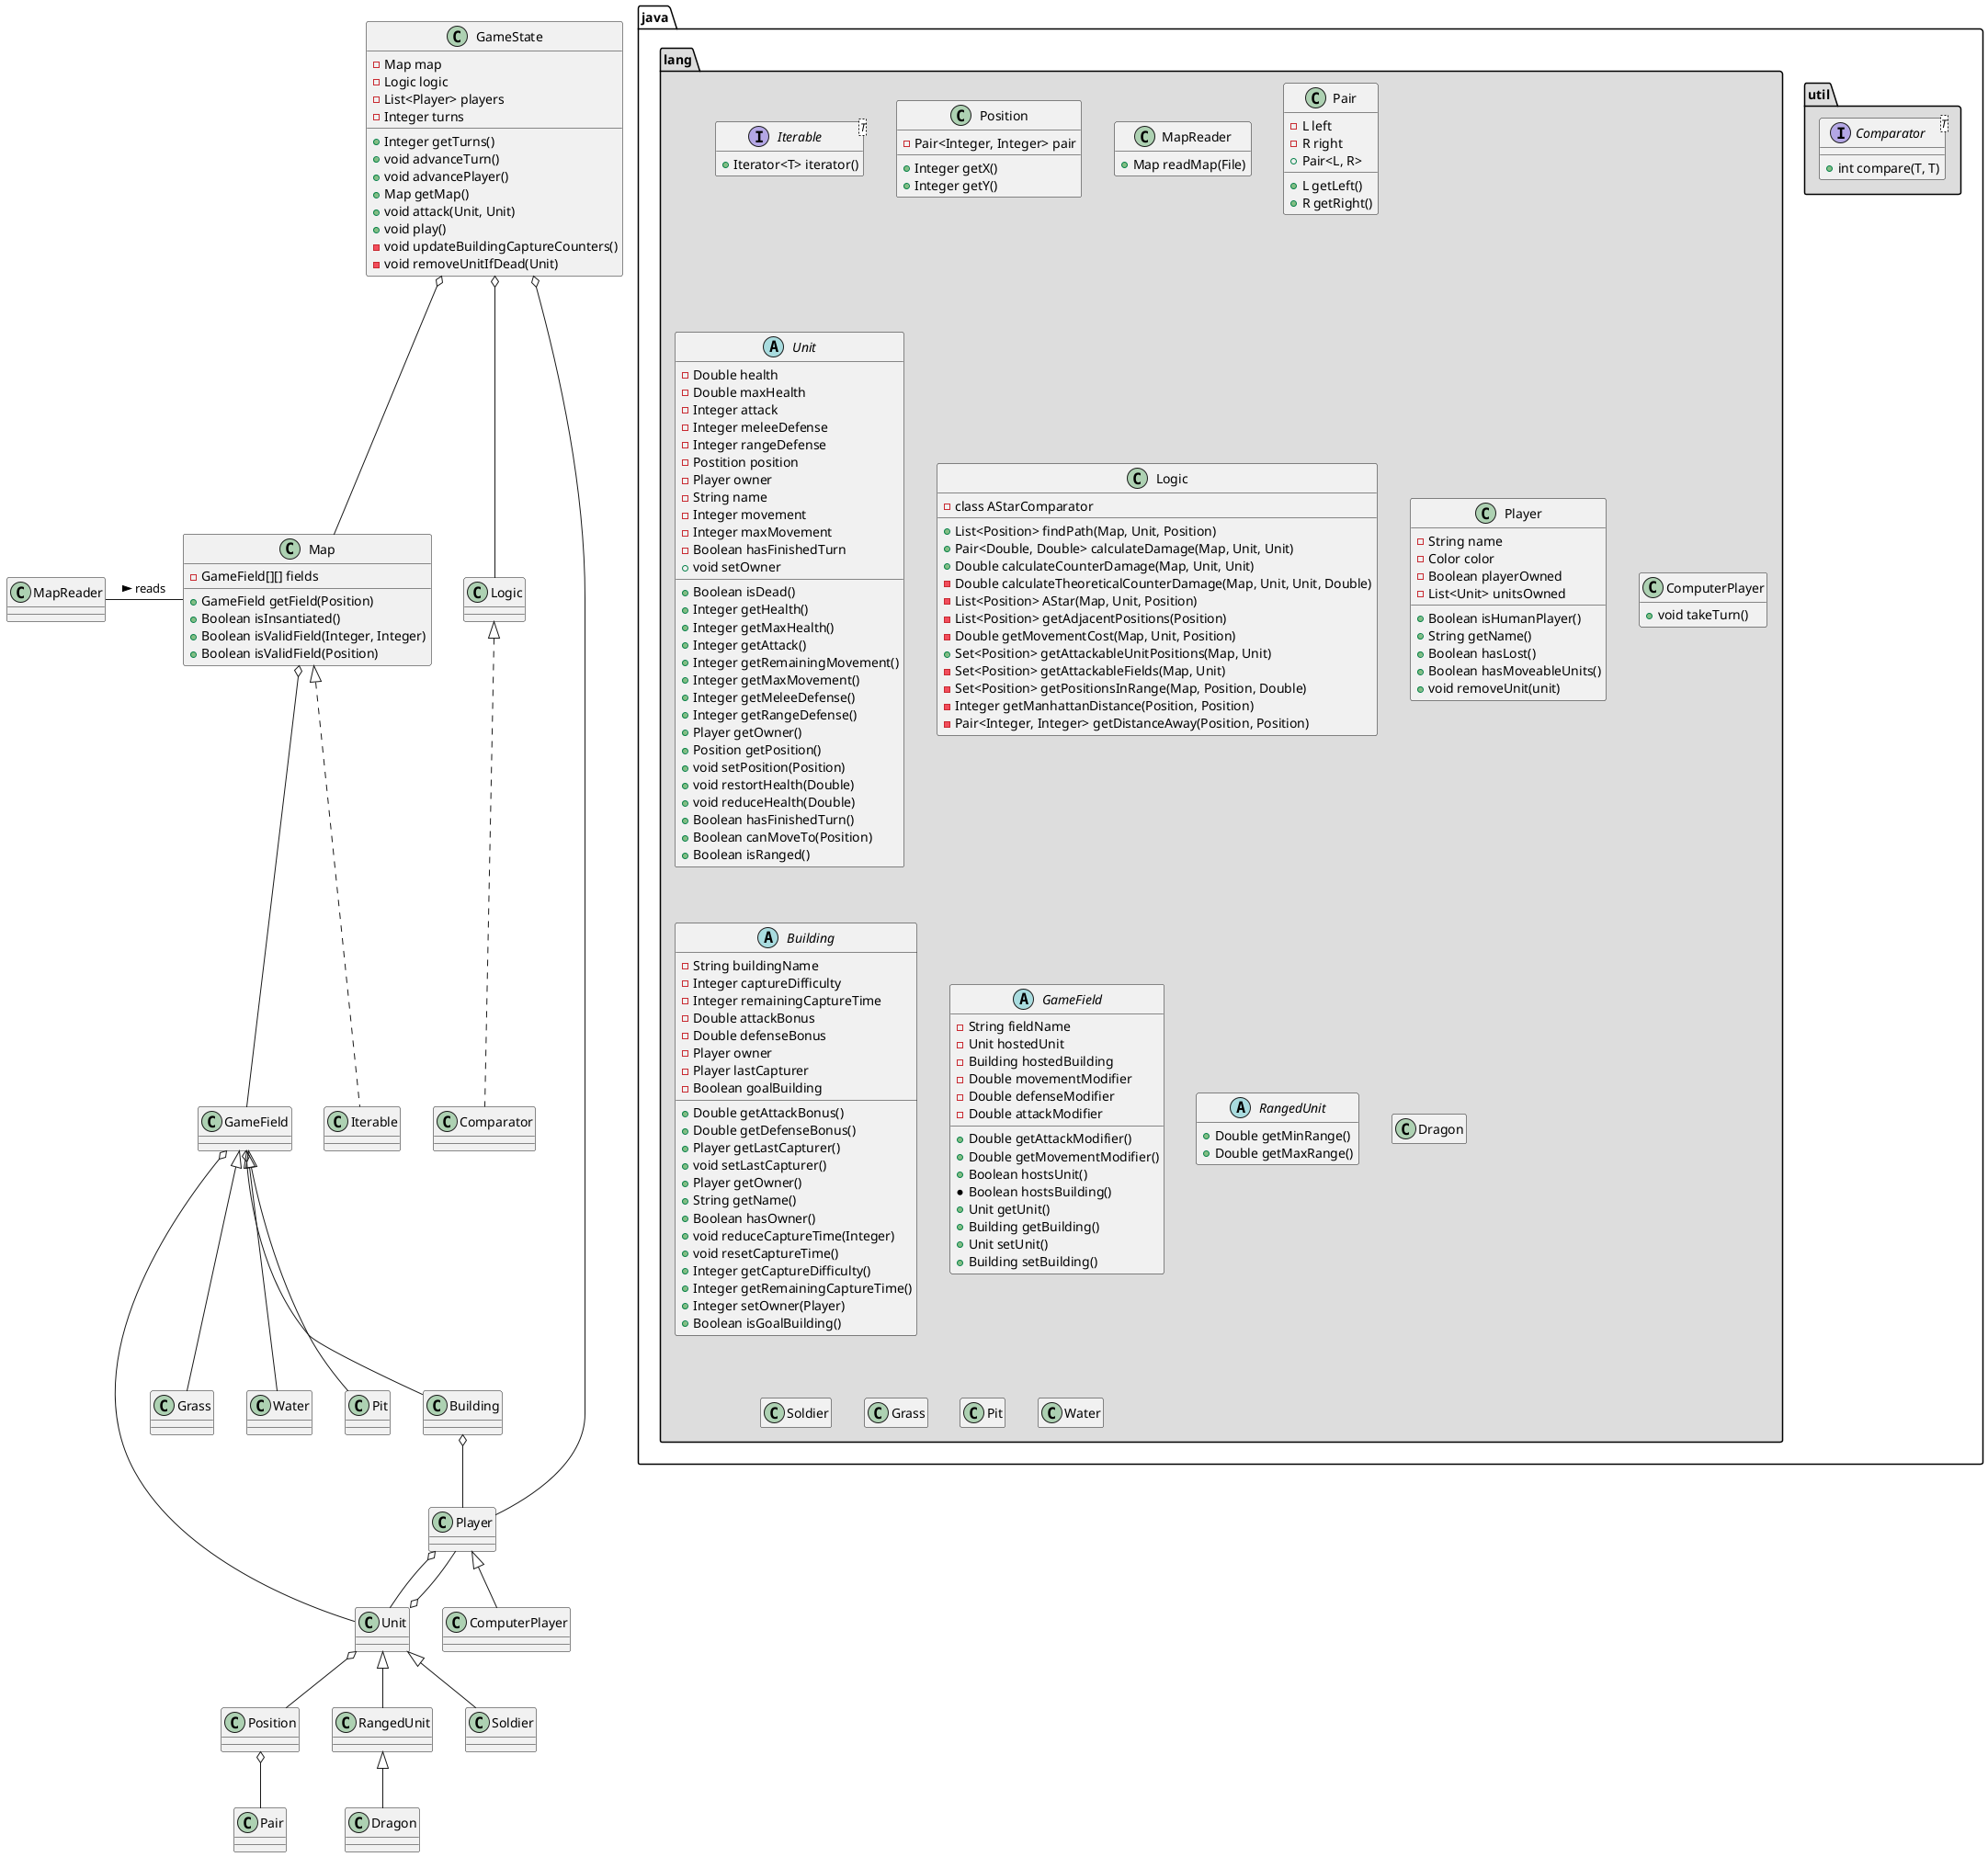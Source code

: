 @startuml
GameState o-- Map
GameState o-- Logic
GameState o-- Player
Building o-- Player
MapReader - Map : reads >
Map o-- GameField
Map <|.. Iterable
Logic <|.. Comparator
GameField o-- Building
GameField o-- Unit
Position o-- Pair
Unit o-- Position
Unit o-- Player
Player o-- Unit
Player <|-- ComputerPlayer
Unit <|-- RangedUnit
RangedUnit <|-- Dragon
Unit <|-- Soldier
GameField <|-- Grass
GameField <|-- Water
GameField <|-- Pit


class GameState {
      -Map map
      -Logic logic
      -List<Player> players
      -Integer turns
      +Integer getTurns()
      +void advanceTurn()
      +void advancePlayer()
      +Map getMap()
      +void attack(Unit, Unit)
      +void play()
      -void updateBuildingCaptureCounters()
      -void removeUnitIfDead(Unit)
      
}

class Map {
      -GameField[][] fields
      +GameField getField(Position)
      +Boolean isInsantiated()
      +Boolean isValidField(Integer, Integer)
      +Boolean isValidField(Position)
}

namespace java.util #DDDDDD {
      interface Comparator<T> {
            +int compare(T, T)
      }     
}


namespace java.lang #DDDDDD {
      interface Iterable<T> {
            +Iterator<T> iterator()
}

class Position {
      -Pair<Integer, Integer> pair
      +Integer getX()
      +Integer getY()
}

class MapReader {
      +Map readMap(File)
}

class Pair {
      -L left
      -R right
      +Pair<L, R>
      +L getLeft()
      +R getRight()
}

abstract class Unit {	 
      -Double health
      -Double maxHealth
      -Integer attack
      -Integer meleeDefense
      -Integer rangeDefense
      -Postition position
      -Player owner
      -String name
      -Integer movement
      -Integer maxMovement
      -Boolean hasFinishedTurn
      +Boolean isDead()
      +Integer getHealth()
      +Integer getMaxHealth()
      +Integer getAttack()
      +Integer getRemainingMovement()			 	 
      +Integer getMaxMovement()			 	 
      +Integer getMeleeDefense()
      +Integer getRangeDefense()
      +Player getOwner()
      +void setOwner
      +Position getPosition()
      +void setPosition(Position)
      +void restortHealth(Double)
      +void reduceHealth(Double)
      +Boolean hasFinishedTurn()
      +Boolean canMoveTo(Position)
      +Boolean isRanged()
}

class Logic {
      +List<Position> findPath(Map, Unit, Position)
      +Pair<Double, Double> calculateDamage(Map, Unit, Unit)
      +Double calculateCounterDamage(Map, Unit, Unit)
      -Double calculateTheoreticalCounterDamage(Map, Unit, Unit, Double)
      -List<Position> AStar(Map, Unit, Position)
      -List<Position> getAdjacentPositions(Position)
      -class AStarComparator
      -Double getMovementCost(Map, Unit, Position)
      +Set<Position> getAttackableUnitPositions(Map, Unit)
      -Set<Position> getAttackableFields(Map, Unit)
      -Set<Position> getPositionsInRange(Map, Position, Double)
      -Integer getManhattanDistance(Position, Position)
      -Pair<Integer, Integer> getDistanceAway(Position, Position)
      
}

class Player {
      -String name
      -Color color
      -Boolean playerOwned
      -List<Unit> unitsOwned
      +Boolean isHumanPlayer()
      +String getName()
      +Boolean hasLost()
      +Boolean hasMoveableUnits()
      +void removeUnit(unit)
}

class ComputerPlayer {
      +void takeTurn()
}

abstract class Building {
      -String buildingName
      -Integer captureDifficulty
      -Integer remainingCaptureTime
      -Double attackBonus
      -Double defenseBonus
      -Player owner
      -Player lastCapturer
      -Boolean goalBuilding
      +Double getAttackBonus()
      +Double getDefenseBonus()
      +Player getLastCapturer()
      +void setLastCapturer()
      +Player getOwner()
      +String getName()
      +Boolean hasOwner()
      +void reduceCaptureTime(Integer)
      +void resetCaptureTime()
      +Integer getCaptureDifficulty()
      +Integer getRemainingCaptureTime()
      +Integer setOwner(Player)
      +Boolean isGoalBuilding()      
}

abstract class GameField {
      -String fieldName
      -Unit hostedUnit
      -Building hostedBuilding
      -Double movementModifier
      -Double defenseModifier
      -Double attackModifier
      +Double getAttackModifier()
      +Double getMovementModifier()
      +Boolean hostsUnit()
      *Boolean hostsBuilding()
      +Unit getUnit()
      +Building getBuilding()
      +Unit setUnit()
      +Building setBuilding()
}

abstract class RangedUnit {
      +Double getMinRange()
      +Double getMaxRange()
}

class Dragon {
}

class Soldier {
}

class Grass {
}

class Pit {
}

class Water {
}

hide empty members

@enduml